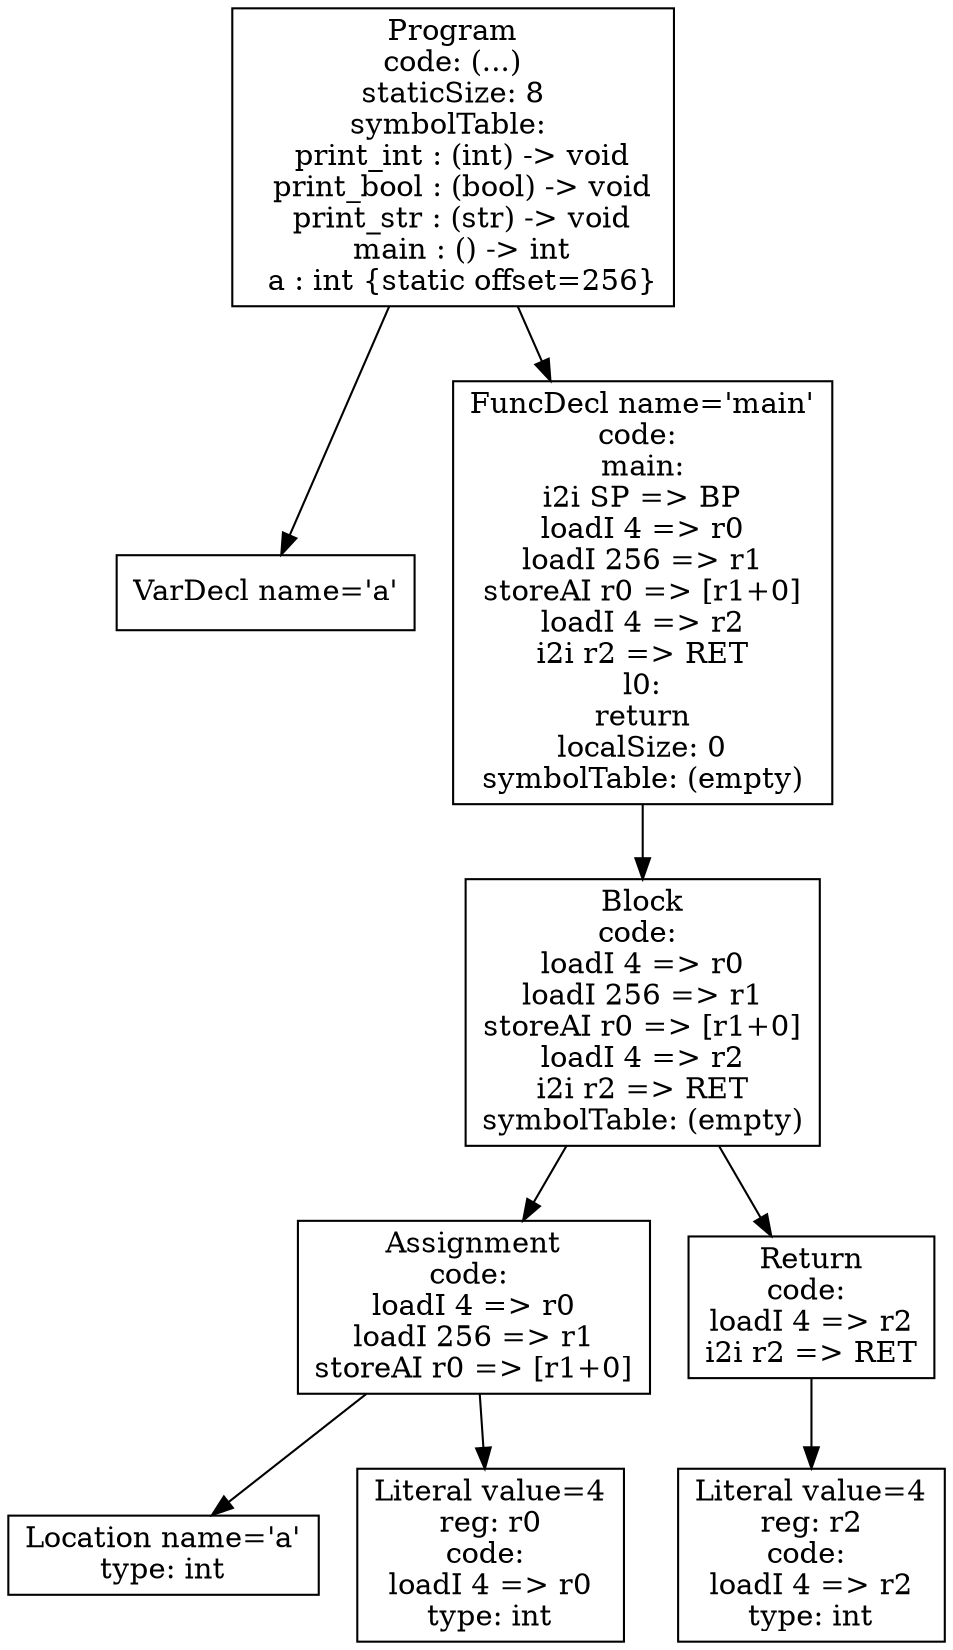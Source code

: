 digraph AST {
1 [shape=box, label="VarDecl name='a'"];
5 [shape=box, label="Location name='a'\ntype: int"];
6 [shape=box, label="Literal value=4\nreg: r0\ncode: \nloadI 4 => r0\ntype: int"];
4 [shape=box, label="Assignment\ncode: \nloadI 4 => r0\nloadI 256 => r1\nstoreAI r0 => [r1+0]"];
4 -> 5;
4 -> 6;
8 [shape=box, label="Literal value=4\nreg: r2\ncode: \nloadI 4 => r2\ntype: int"];
7 [shape=box, label="Return\ncode: \nloadI 4 => r2\ni2i r2 => RET"];
7 -> 8;
3 [shape=box, label="Block\ncode: \nloadI 4 => r0\nloadI 256 => r1\nstoreAI r0 => [r1+0]\nloadI 4 => r2\ni2i r2 => RET\nsymbolTable: (empty)"];
3 -> 4;
3 -> 7;
2 [shape=box, label="FuncDecl name='main'\ncode: \nmain:\ni2i SP => BP\nloadI 4 => r0\nloadI 256 => r1\nstoreAI r0 => [r1+0]\nloadI 4 => r2\ni2i r2 => RET\nl0:\nreturn\nlocalSize: 0\nsymbolTable: (empty)"];
2 -> 3;
0 [shape=box, label="Program\ncode: (...)\nstaticSize: 8\nsymbolTable: \n  print_int : (int) -> void\n  print_bool : (bool) -> void\n  print_str : (str) -> void\n  main : () -> int\n  a : int {static offset=256}"];
0 -> 1;
0 -> 2;
}
